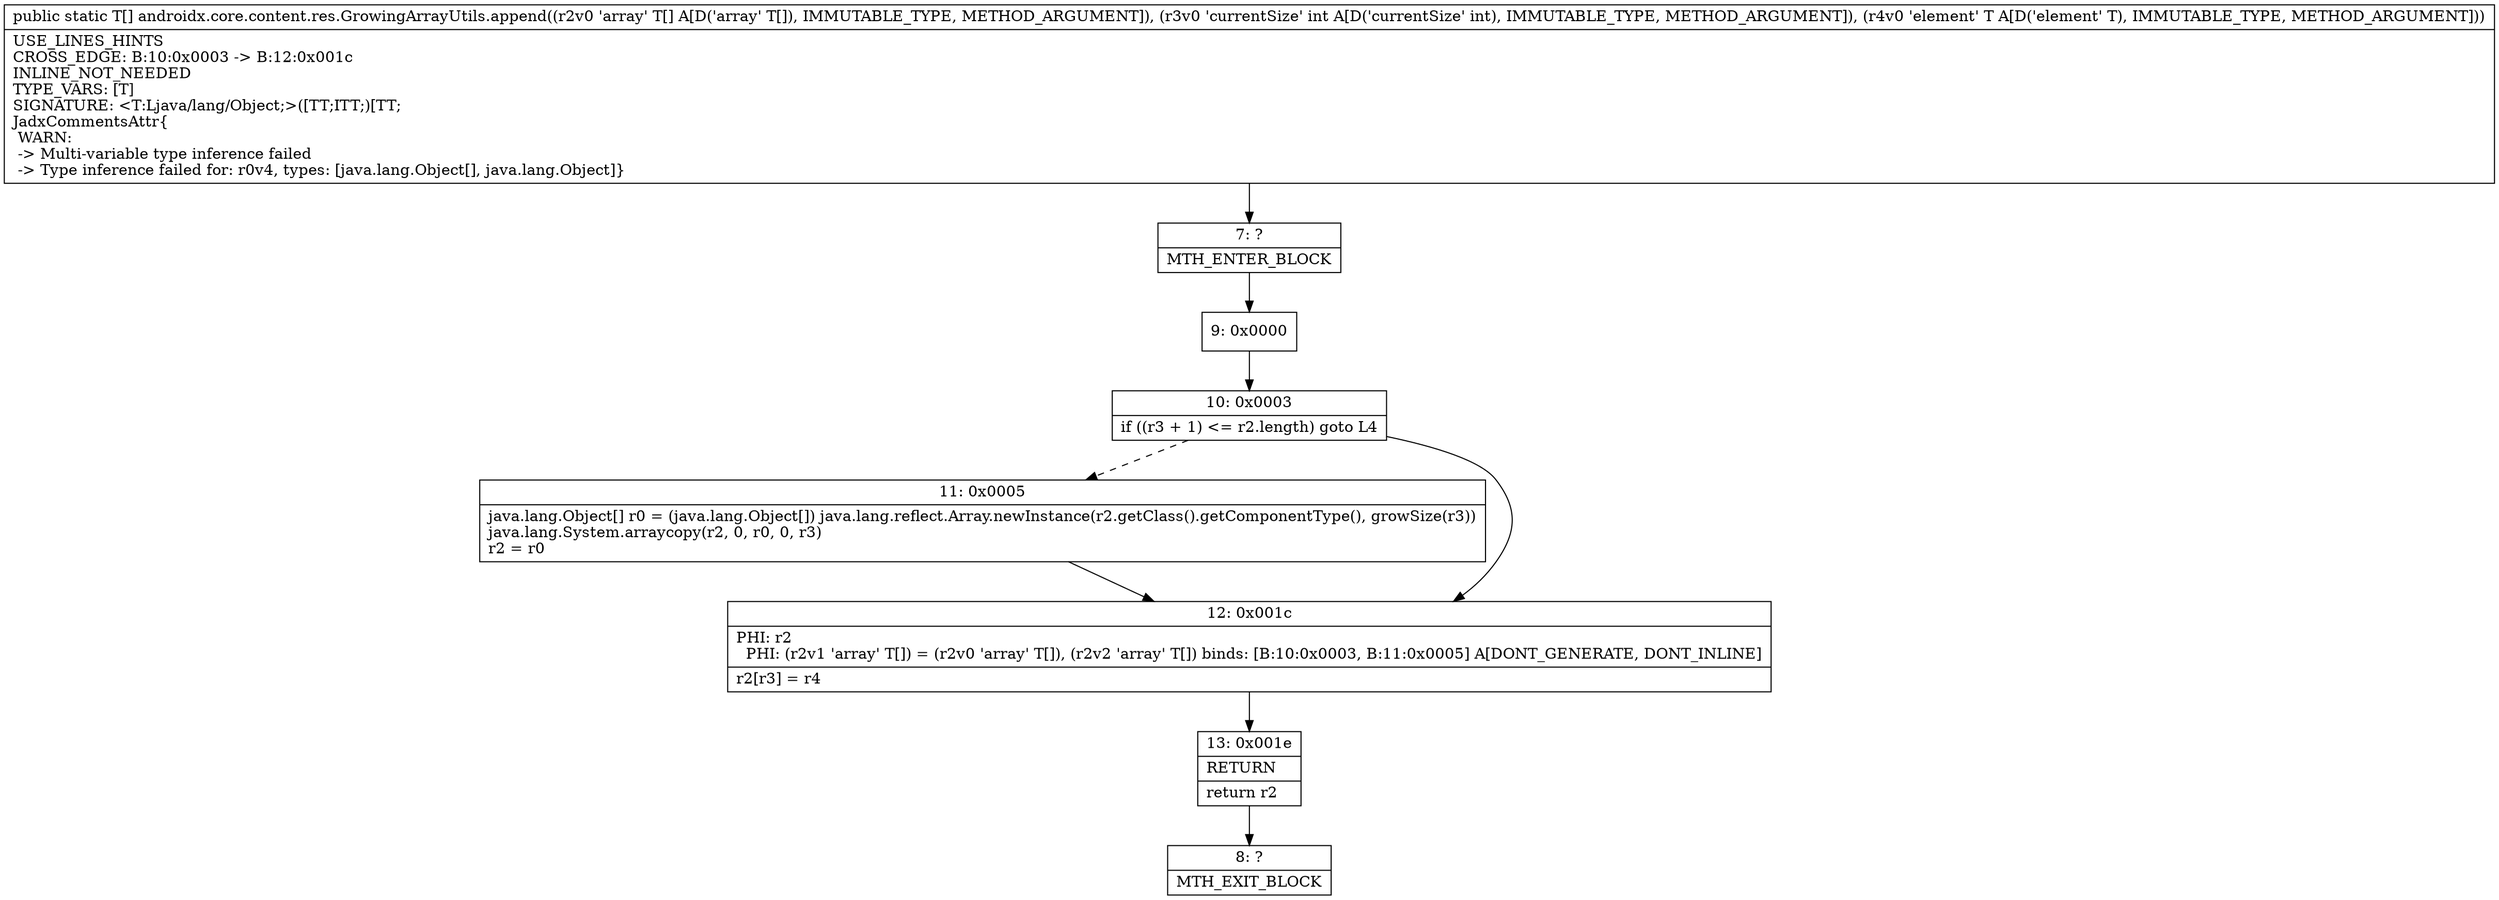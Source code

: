 digraph "CFG forandroidx.core.content.res.GrowingArrayUtils.append([Ljava\/lang\/Object;ILjava\/lang\/Object;)[Ljava\/lang\/Object;" {
Node_7 [shape=record,label="{7\:\ ?|MTH_ENTER_BLOCK\l}"];
Node_9 [shape=record,label="{9\:\ 0x0000}"];
Node_10 [shape=record,label="{10\:\ 0x0003|if ((r3 + 1) \<= r2.length) goto L4\l}"];
Node_11 [shape=record,label="{11\:\ 0x0005|java.lang.Object[] r0 = (java.lang.Object[]) java.lang.reflect.Array.newInstance(r2.getClass().getComponentType(), growSize(r3))\ljava.lang.System.arraycopy(r2, 0, r0, 0, r3)\lr2 = r0\l}"];
Node_12 [shape=record,label="{12\:\ 0x001c|PHI: r2 \l  PHI: (r2v1 'array' T[]) = (r2v0 'array' T[]), (r2v2 'array' T[]) binds: [B:10:0x0003, B:11:0x0005] A[DONT_GENERATE, DONT_INLINE]\l|r2[r3] = r4\l}"];
Node_13 [shape=record,label="{13\:\ 0x001e|RETURN\l|return r2\l}"];
Node_8 [shape=record,label="{8\:\ ?|MTH_EXIT_BLOCK\l}"];
MethodNode[shape=record,label="{public static T[] androidx.core.content.res.GrowingArrayUtils.append((r2v0 'array' T[] A[D('array' T[]), IMMUTABLE_TYPE, METHOD_ARGUMENT]), (r3v0 'currentSize' int A[D('currentSize' int), IMMUTABLE_TYPE, METHOD_ARGUMENT]), (r4v0 'element' T A[D('element' T), IMMUTABLE_TYPE, METHOD_ARGUMENT]))  | USE_LINES_HINTS\lCROSS_EDGE: B:10:0x0003 \-\> B:12:0x001c\lINLINE_NOT_NEEDED\lTYPE_VARS: [T]\lSIGNATURE: \<T:Ljava\/lang\/Object;\>([TT;ITT;)[TT;\lJadxCommentsAttr\{\l WARN: \l \-\> Multi\-variable type inference failed\l \-\> Type inference failed for: r0v4, types: [java.lang.Object[], java.lang.Object]\}\l}"];
MethodNode -> Node_7;Node_7 -> Node_9;
Node_9 -> Node_10;
Node_10 -> Node_11[style=dashed];
Node_10 -> Node_12;
Node_11 -> Node_12;
Node_12 -> Node_13;
Node_13 -> Node_8;
}

